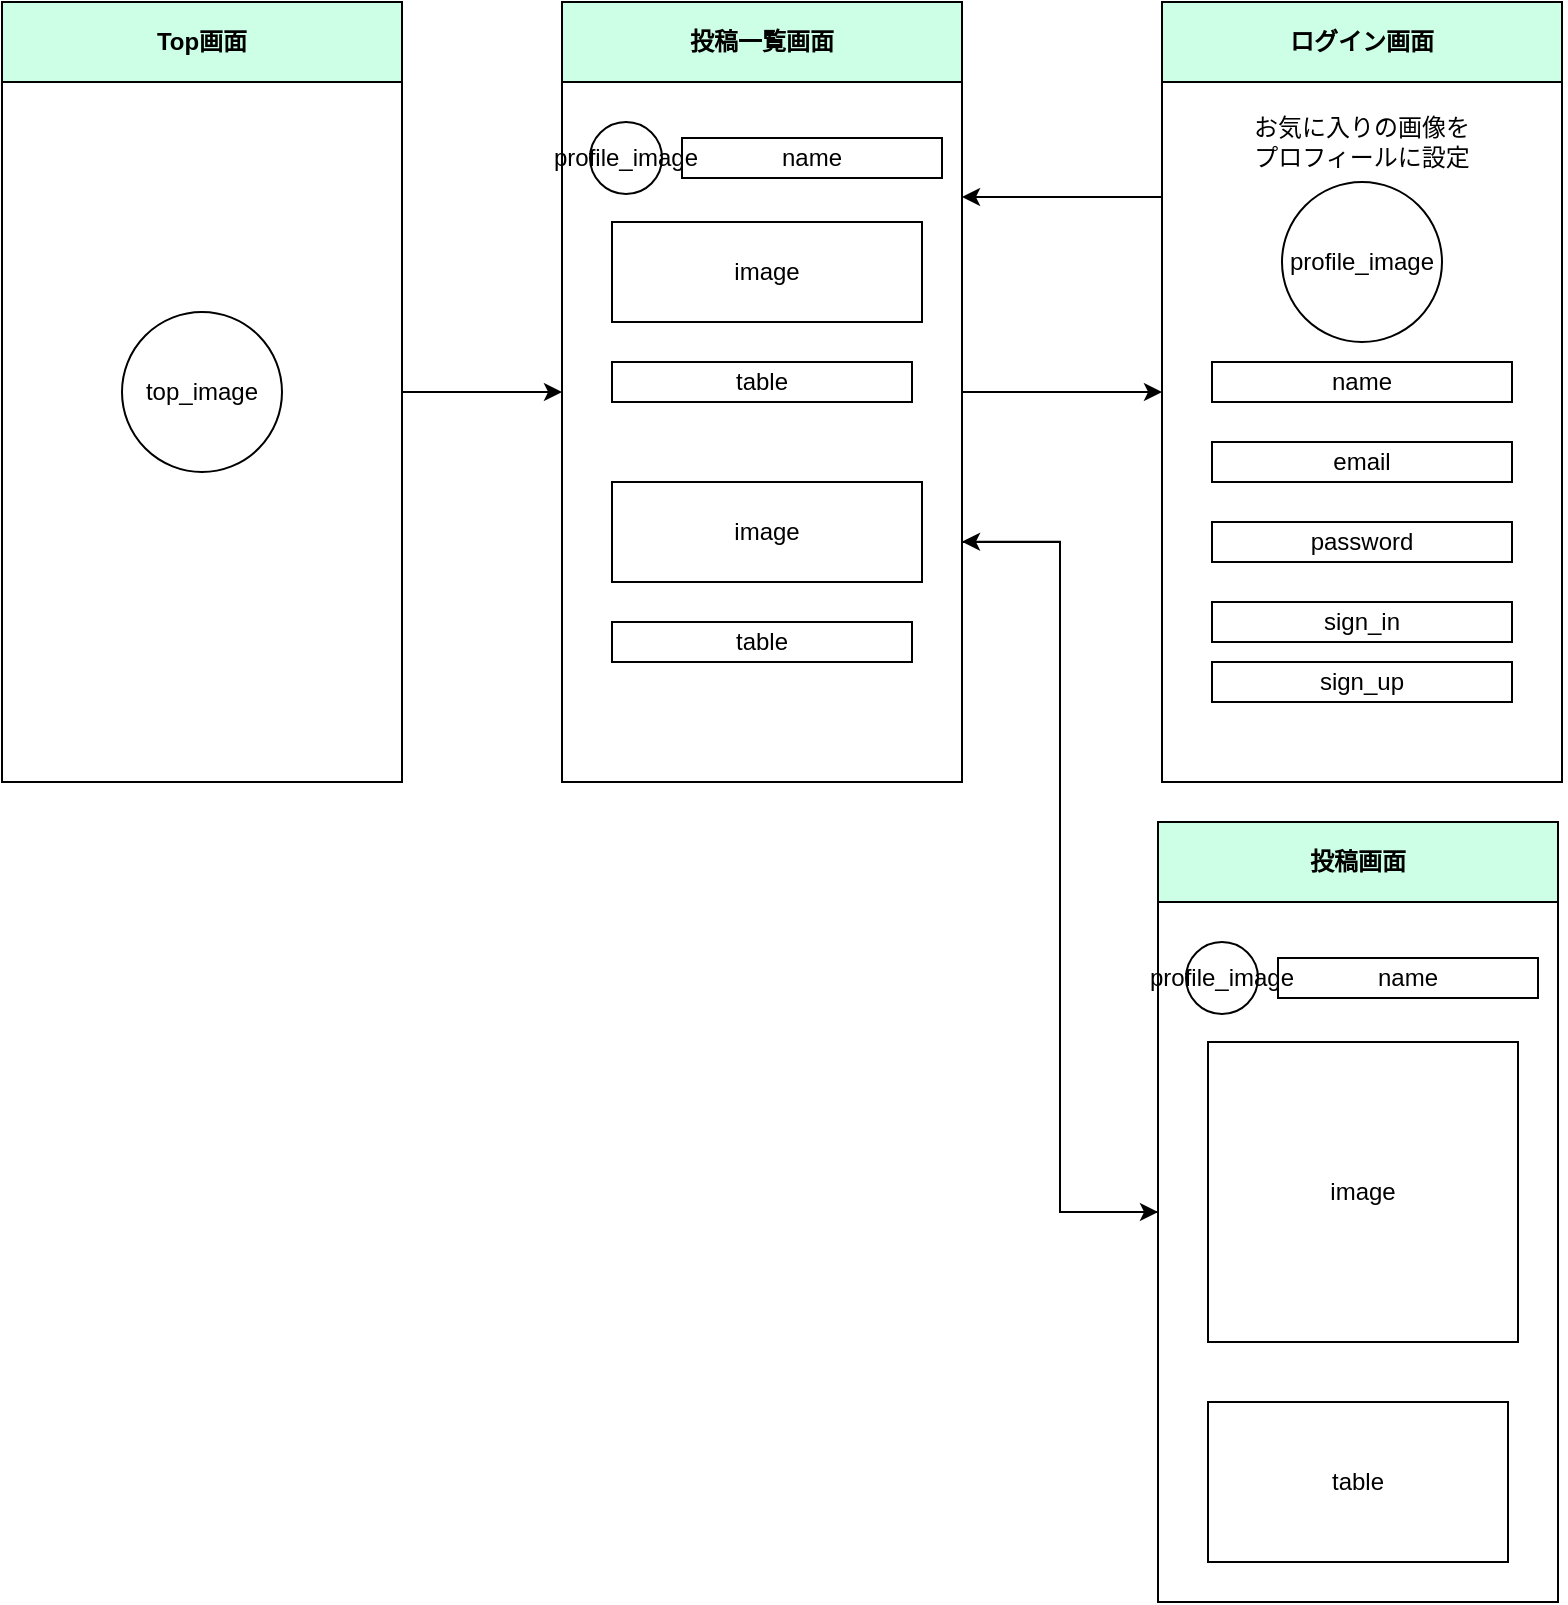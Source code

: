 <mxfile version="13.7.5" type="github">
  <diagram id="5d85YtfUtr9XSAqdXYxp" name="ページ1">
    <mxGraphModel dx="946" dy="591" grid="1" gridSize="10" guides="1" tooltips="1" connect="1" arrows="1" fold="1" page="1" pageScale="1" pageWidth="827" pageHeight="1169" math="0" shadow="0">
      <root>
        <mxCell id="0" />
        <mxCell id="1" parent="0" />
        <mxCell id="Qp9vbcd0IQCg1ICPjASV-1" value="" style="group;labelBackgroundColor=none;fontStyle=1" parent="1" vertex="1" connectable="0">
          <mxGeometry x="600" y="20" width="200" height="390" as="geometry" />
        </mxCell>
        <mxCell id="Qp9vbcd0IQCg1ICPjASV-37" value="" style="group" parent="Qp9vbcd0IQCg1ICPjASV-1" vertex="1" connectable="0">
          <mxGeometry width="200" height="390" as="geometry" />
        </mxCell>
        <mxCell id="evoJNXDT1guMXmTG7ENF-1" value="" style="rounded=0;whiteSpace=wrap;html=1;" parent="Qp9vbcd0IQCg1ICPjASV-37" vertex="1">
          <mxGeometry width="200" height="390" as="geometry" />
        </mxCell>
        <mxCell id="evoJNXDT1guMXmTG7ENF-2" value="profile_image" style="ellipse;whiteSpace=wrap;html=1;aspect=fixed;" parent="Qp9vbcd0IQCg1ICPjASV-37" vertex="1">
          <mxGeometry x="60" y="90" width="80" height="80" as="geometry" />
        </mxCell>
        <mxCell id="evoJNXDT1guMXmTG7ENF-3" value="name" style="text;html=1;fillColor=none;align=center;verticalAlign=middle;whiteSpace=wrap;rounded=0;strokeColor=#000000;" parent="Qp9vbcd0IQCg1ICPjASV-37" vertex="1">
          <mxGeometry x="25" y="180" width="150" height="20" as="geometry" />
        </mxCell>
        <mxCell id="evoJNXDT1guMXmTG7ENF-5" value="email" style="text;html=1;fillColor=none;align=center;verticalAlign=middle;whiteSpace=wrap;rounded=0;strokeColor=#000000;" parent="Qp9vbcd0IQCg1ICPjASV-37" vertex="1">
          <mxGeometry x="25" y="220" width="150" height="20" as="geometry" />
        </mxCell>
        <mxCell id="evoJNXDT1guMXmTG7ENF-6" value="password" style="text;html=1;fillColor=none;align=center;verticalAlign=middle;whiteSpace=wrap;rounded=0;strokeColor=#000000;allowArrows=1;" parent="Qp9vbcd0IQCg1ICPjASV-37" vertex="1">
          <mxGeometry x="25" y="260" width="150" height="20" as="geometry" />
        </mxCell>
        <mxCell id="Qp9vbcd0IQCg1ICPjASV-36" value="&lt;b&gt;ログイン画面&lt;/b&gt;" style="rounded=0;whiteSpace=wrap;html=1;labelBackgroundColor=none;fillColor=#CCFFE6;" parent="Qp9vbcd0IQCg1ICPjASV-37" vertex="1">
          <mxGeometry width="200" height="40" as="geometry" />
        </mxCell>
        <mxCell id="-Kmbbxt4JuK7Hl-FQzUp-1" value="sign_in" style="text;html=1;fillColor=none;align=center;verticalAlign=middle;whiteSpace=wrap;rounded=0;strokeColor=#000000;allowArrows=1;" parent="Qp9vbcd0IQCg1ICPjASV-37" vertex="1">
          <mxGeometry x="25" y="300" width="150" height="20" as="geometry" />
        </mxCell>
        <mxCell id="-Kmbbxt4JuK7Hl-FQzUp-2" value="sign_up" style="text;html=1;fillColor=none;align=center;verticalAlign=middle;whiteSpace=wrap;rounded=0;strokeColor=#000000;allowArrows=1;" parent="Qp9vbcd0IQCg1ICPjASV-37" vertex="1">
          <mxGeometry x="25" y="330" width="150" height="20" as="geometry" />
        </mxCell>
        <mxCell id="jMCmtVy9pqtED8qZ-KDL-2" value="お気に入りの画像を&lt;br&gt;プロフィールに設定" style="text;html=1;strokeColor=none;fillColor=none;align=center;verticalAlign=middle;whiteSpace=wrap;rounded=0;" vertex="1" parent="Qp9vbcd0IQCg1ICPjASV-37">
          <mxGeometry x="30" y="60" width="140" height="20" as="geometry" />
        </mxCell>
        <mxCell id="Qp9vbcd0IQCg1ICPjASV-2" value="" style="group" parent="1" vertex="1" connectable="0">
          <mxGeometry x="300" y="20" width="204" height="390" as="geometry" />
        </mxCell>
        <mxCell id="Qp9vbcd0IQCg1ICPjASV-3" value="" style="rounded=0;whiteSpace=wrap;html=1;" parent="Qp9vbcd0IQCg1ICPjASV-2" vertex="1">
          <mxGeometry width="200" height="390" as="geometry" />
        </mxCell>
        <mxCell id="Qp9vbcd0IQCg1ICPjASV-4" value="profile_image" style="ellipse;whiteSpace=wrap;html=1;aspect=fixed;" parent="Qp9vbcd0IQCg1ICPjASV-2" vertex="1">
          <mxGeometry x="14" y="60" width="36" height="36" as="geometry" />
        </mxCell>
        <mxCell id="Qp9vbcd0IQCg1ICPjASV-5" value="table" style="text;html=1;fillColor=none;align=center;verticalAlign=middle;whiteSpace=wrap;rounded=0;strokeColor=#000000;" parent="Qp9vbcd0IQCg1ICPjASV-2" vertex="1">
          <mxGeometry x="25" y="180" width="150" height="20" as="geometry" />
        </mxCell>
        <mxCell id="Qp9vbcd0IQCg1ICPjASV-7" value="image" style="text;html=1;fillColor=none;align=center;verticalAlign=middle;whiteSpace=wrap;rounded=0;strokeColor=#000000;allowArrows=1;" parent="Qp9vbcd0IQCg1ICPjASV-2" vertex="1">
          <mxGeometry x="25" y="110" width="155" height="50" as="geometry" />
        </mxCell>
        <mxCell id="Qp9vbcd0IQCg1ICPjASV-9" value="table" style="text;html=1;fillColor=none;align=center;verticalAlign=middle;whiteSpace=wrap;rounded=0;strokeColor=#000000;" parent="Qp9vbcd0IQCg1ICPjASV-2" vertex="1">
          <mxGeometry x="25" y="310" width="150" height="20" as="geometry" />
        </mxCell>
        <mxCell id="Qp9vbcd0IQCg1ICPjASV-10" value="image" style="text;html=1;fillColor=none;align=center;verticalAlign=middle;whiteSpace=wrap;rounded=0;strokeColor=#000000;allowArrows=1;" parent="Qp9vbcd0IQCg1ICPjASV-2" vertex="1">
          <mxGeometry x="25" y="240" width="155" height="50" as="geometry" />
        </mxCell>
        <mxCell id="Qp9vbcd0IQCg1ICPjASV-11" value="name" style="text;html=1;fillColor=none;align=center;verticalAlign=middle;whiteSpace=wrap;rounded=0;strokeColor=#000000;" parent="Qp9vbcd0IQCg1ICPjASV-2" vertex="1">
          <mxGeometry x="60" y="68" width="130" height="20" as="geometry" />
        </mxCell>
        <mxCell id="Qp9vbcd0IQCg1ICPjASV-43" value="&lt;b&gt;投稿一覧画面&lt;/b&gt;" style="rounded=0;whiteSpace=wrap;html=1;labelBackgroundColor=none;fillColor=#CCFFE6;" parent="Qp9vbcd0IQCg1ICPjASV-2" vertex="1">
          <mxGeometry width="200" height="40" as="geometry" />
        </mxCell>
        <mxCell id="Qp9vbcd0IQCg1ICPjASV-12" value="" style="group" parent="1" vertex="1" connectable="0">
          <mxGeometry x="598" y="430" width="204" height="390" as="geometry" />
        </mxCell>
        <mxCell id="Qp9vbcd0IQCg1ICPjASV-13" value="" style="rounded=0;whiteSpace=wrap;html=1;" parent="Qp9vbcd0IQCg1ICPjASV-12" vertex="1">
          <mxGeometry width="200" height="390" as="geometry" />
        </mxCell>
        <mxCell id="Qp9vbcd0IQCg1ICPjASV-14" value="profile_image" style="ellipse;whiteSpace=wrap;html=1;aspect=fixed;" parent="Qp9vbcd0IQCg1ICPjASV-12" vertex="1">
          <mxGeometry x="14" y="60" width="36" height="36" as="geometry" />
        </mxCell>
        <mxCell id="Qp9vbcd0IQCg1ICPjASV-15" value="table" style="text;html=1;fillColor=none;align=center;verticalAlign=middle;whiteSpace=wrap;rounded=0;strokeColor=#000000;" parent="Qp9vbcd0IQCg1ICPjASV-12" vertex="1">
          <mxGeometry x="25" y="290" width="150" height="80" as="geometry" />
        </mxCell>
        <mxCell id="Qp9vbcd0IQCg1ICPjASV-16" value="image" style="text;html=1;fillColor=none;align=center;verticalAlign=middle;whiteSpace=wrap;rounded=0;strokeColor=#000000;allowArrows=1;" parent="Qp9vbcd0IQCg1ICPjASV-12" vertex="1">
          <mxGeometry x="25" y="110" width="155" height="150" as="geometry" />
        </mxCell>
        <mxCell id="Qp9vbcd0IQCg1ICPjASV-19" value="name" style="text;html=1;fillColor=none;align=center;verticalAlign=middle;whiteSpace=wrap;rounded=0;strokeColor=#000000;" parent="Qp9vbcd0IQCg1ICPjASV-12" vertex="1">
          <mxGeometry x="60" y="68" width="130" height="20" as="geometry" />
        </mxCell>
        <mxCell id="Qp9vbcd0IQCg1ICPjASV-44" value="&lt;b&gt;投稿画面&lt;/b&gt;" style="rounded=0;whiteSpace=wrap;html=1;labelBackgroundColor=none;fillColor=#CCFFE6;" parent="Qp9vbcd0IQCg1ICPjASV-12" vertex="1">
          <mxGeometry width="200" height="40" as="geometry" />
        </mxCell>
        <mxCell id="Qp9vbcd0IQCg1ICPjASV-21" style="edgeStyle=orthogonalEdgeStyle;rounded=0;orthogonalLoop=1;jettySize=auto;html=1;entryX=0;entryY=0.5;entryDx=0;entryDy=0;" parent="1" source="Qp9vbcd0IQCg1ICPjASV-3" target="evoJNXDT1guMXmTG7ENF-1" edge="1">
          <mxGeometry relative="1" as="geometry" />
        </mxCell>
        <mxCell id="Qp9vbcd0IQCg1ICPjASV-25" value="" style="group" parent="1" vertex="1" connectable="0">
          <mxGeometry x="20" y="20" width="200" height="390" as="geometry" />
        </mxCell>
        <mxCell id="Qp9vbcd0IQCg1ICPjASV-26" value="" style="rounded=0;whiteSpace=wrap;html=1;" parent="Qp9vbcd0IQCg1ICPjASV-25" vertex="1">
          <mxGeometry width="200" height="390" as="geometry" />
        </mxCell>
        <mxCell id="Qp9vbcd0IQCg1ICPjASV-27" value="top_image" style="ellipse;whiteSpace=wrap;html=1;aspect=fixed;" parent="Qp9vbcd0IQCg1ICPjASV-25" vertex="1">
          <mxGeometry x="60" y="155" width="80" height="80" as="geometry" />
        </mxCell>
        <mxCell id="Qp9vbcd0IQCg1ICPjASV-38" value="&lt;b&gt;Top画面&lt;/b&gt;" style="rounded=0;whiteSpace=wrap;html=1;labelBackgroundColor=none;fillColor=#CCFFE6;" parent="Qp9vbcd0IQCg1ICPjASV-25" vertex="1">
          <mxGeometry width="200" height="40" as="geometry" />
        </mxCell>
        <mxCell id="Qp9vbcd0IQCg1ICPjASV-31" style="edgeStyle=orthogonalEdgeStyle;rounded=0;orthogonalLoop=1;jettySize=auto;html=1;entryX=0;entryY=0.5;entryDx=0;entryDy=0;" parent="1" source="Qp9vbcd0IQCg1ICPjASV-26" target="Qp9vbcd0IQCg1ICPjASV-3" edge="1">
          <mxGeometry relative="1" as="geometry" />
        </mxCell>
        <mxCell id="Qp9vbcd0IQCg1ICPjASV-33" style="edgeStyle=orthogonalEdgeStyle;rounded=0;orthogonalLoop=1;jettySize=auto;html=1;exitX=0;exitY=0.25;exitDx=0;exitDy=0;entryX=1;entryY=0.25;entryDx=0;entryDy=0;" parent="1" source="evoJNXDT1guMXmTG7ENF-1" target="Qp9vbcd0IQCg1ICPjASV-3" edge="1">
          <mxGeometry relative="1" as="geometry" />
        </mxCell>
        <mxCell id="Qp9vbcd0IQCg1ICPjASV-34" style="edgeStyle=orthogonalEdgeStyle;rounded=0;orthogonalLoop=1;jettySize=auto;html=1;entryX=1;entryY=0.692;entryDx=0;entryDy=0;entryPerimeter=0;" parent="1" source="Qp9vbcd0IQCg1ICPjASV-13" target="Qp9vbcd0IQCg1ICPjASV-3" edge="1">
          <mxGeometry relative="1" as="geometry" />
        </mxCell>
        <mxCell id="Qp9vbcd0IQCg1ICPjASV-35" style="edgeStyle=orthogonalEdgeStyle;rounded=0;orthogonalLoop=1;jettySize=auto;html=1;exitX=1;exitY=0.75;exitDx=0;exitDy=0;entryX=0;entryY=0.5;entryDx=0;entryDy=0;strokeColor=#000000;" parent="1" source="Qp9vbcd0IQCg1ICPjASV-3" target="Qp9vbcd0IQCg1ICPjASV-13" edge="1">
          <mxGeometry relative="1" as="geometry">
            <Array as="points">
              <mxPoint x="500" y="290" />
              <mxPoint x="549" y="290" />
              <mxPoint x="549" y="625" />
            </Array>
          </mxGeometry>
        </mxCell>
      </root>
    </mxGraphModel>
  </diagram>
</mxfile>
